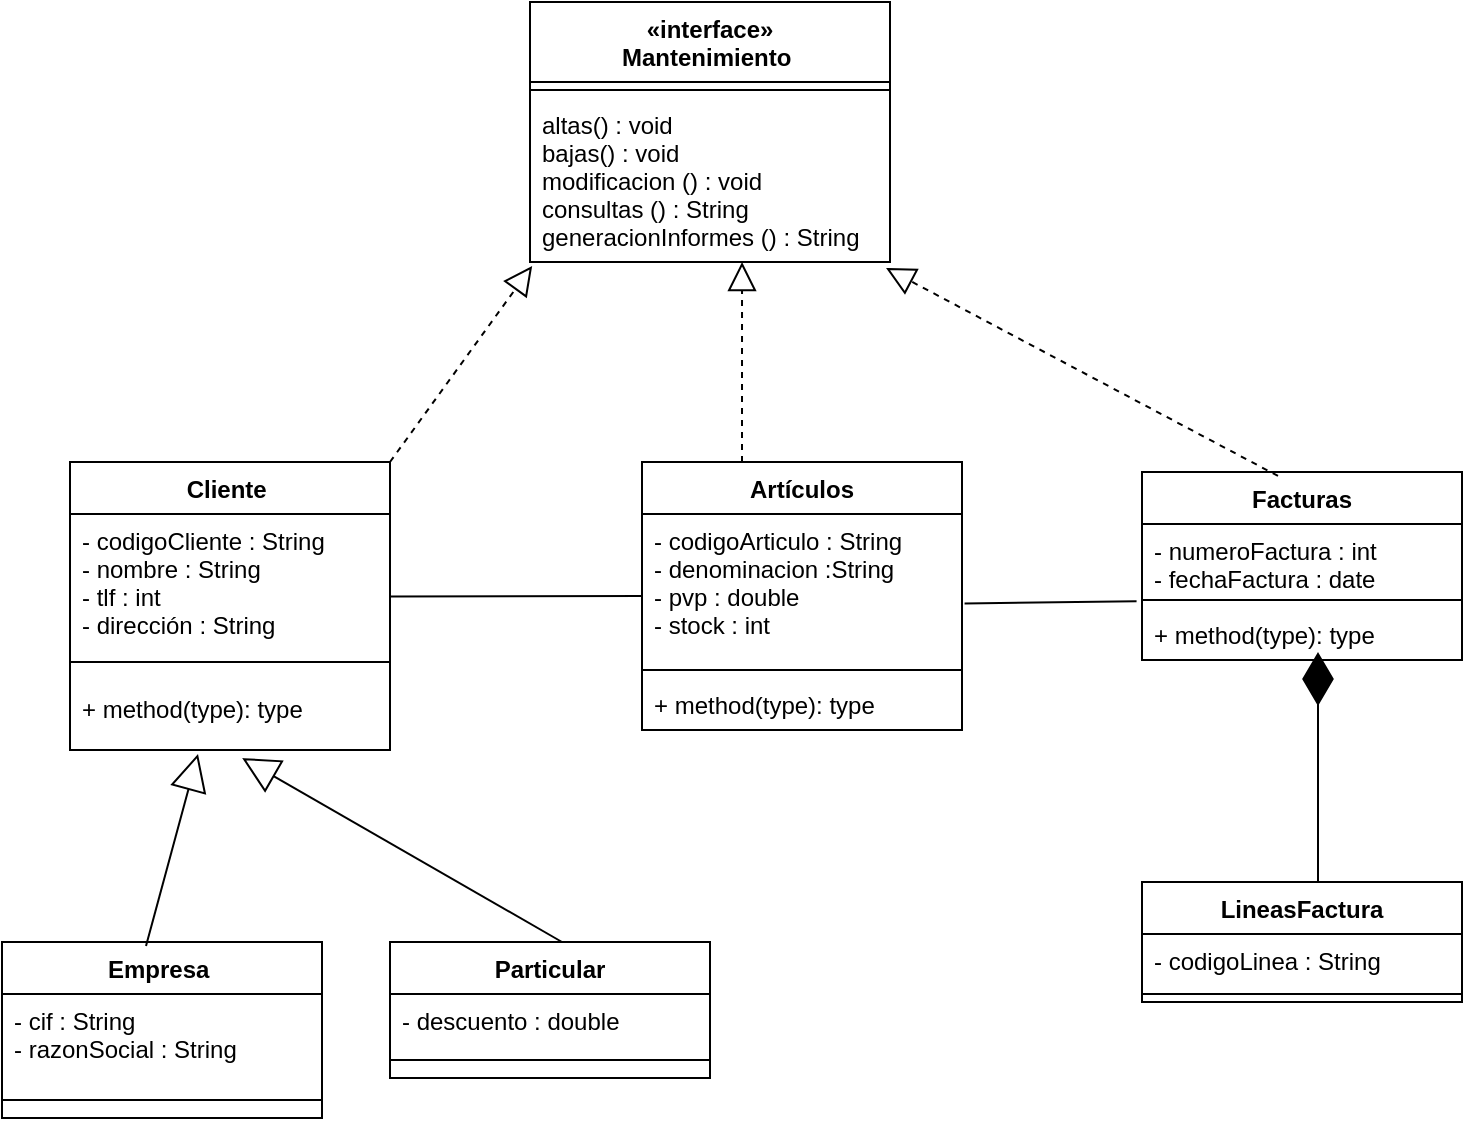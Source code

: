 <mxfile version="16.5.1" type="device"><diagram id="C5RBs43oDa-KdzZeNtuy" name="Page-1"><mxGraphModel dx="1021" dy="651" grid="1" gridSize="10" guides="1" tooltips="1" connect="1" arrows="1" fold="1" page="1" pageScale="1" pageWidth="827" pageHeight="1169" math="0" shadow="0"><root><mxCell id="WIyWlLk6GJQsqaUBKTNV-0"/><mxCell id="WIyWlLk6GJQsqaUBKTNV-1" parent="WIyWlLk6GJQsqaUBKTNV-0"/><mxCell id="FZxBAbSwlNdC_R8xn5eC-5" value="Cliente " style="swimlane;fontStyle=1;align=center;verticalAlign=top;childLayout=stackLayout;horizontal=1;startSize=26;horizontalStack=0;resizeParent=1;resizeParentMax=0;resizeLast=0;collapsible=1;marginBottom=0;" vertex="1" parent="WIyWlLk6GJQsqaUBKTNV-1"><mxGeometry x="94" y="250" width="160" height="144" as="geometry"/></mxCell><mxCell id="FZxBAbSwlNdC_R8xn5eC-6" value="- codigoCliente : String&#10;- nombre : String&#10;- tlf : int&#10;- dirección : String" style="text;strokeColor=none;fillColor=none;align=left;verticalAlign=top;spacingLeft=4;spacingRight=4;overflow=hidden;rotatable=0;points=[[0,0.5],[1,0.5]];portConstraint=eastwest;" vertex="1" parent="FZxBAbSwlNdC_R8xn5eC-5"><mxGeometry y="26" width="160" height="64" as="geometry"/></mxCell><mxCell id="FZxBAbSwlNdC_R8xn5eC-7" value="" style="line;strokeWidth=1;fillColor=none;align=left;verticalAlign=middle;spacingTop=-1;spacingLeft=3;spacingRight=3;rotatable=0;labelPosition=right;points=[];portConstraint=eastwest;" vertex="1" parent="FZxBAbSwlNdC_R8xn5eC-5"><mxGeometry y="90" width="160" height="20" as="geometry"/></mxCell><mxCell id="FZxBAbSwlNdC_R8xn5eC-8" value="+ method(type): type" style="text;strokeColor=none;fillColor=none;align=left;verticalAlign=top;spacingLeft=4;spacingRight=4;overflow=hidden;rotatable=0;points=[[0,0.5],[1,0.5]];portConstraint=eastwest;" vertex="1" parent="FZxBAbSwlNdC_R8xn5eC-5"><mxGeometry y="110" width="160" height="34" as="geometry"/></mxCell><mxCell id="FZxBAbSwlNdC_R8xn5eC-18" value="Artículos" style="swimlane;fontStyle=1;align=center;verticalAlign=top;childLayout=stackLayout;horizontal=1;startSize=26;horizontalStack=0;resizeParent=1;resizeParentMax=0;resizeLast=0;collapsible=1;marginBottom=0;" vertex="1" parent="WIyWlLk6GJQsqaUBKTNV-1"><mxGeometry x="380" y="250" width="160" height="134" as="geometry"/></mxCell><mxCell id="FZxBAbSwlNdC_R8xn5eC-19" value="- codigoArticulo : String&#10;- denominacion :String&#10;- pvp : double&#10;- stock : int" style="text;strokeColor=none;fillColor=none;align=left;verticalAlign=top;spacingLeft=4;spacingRight=4;overflow=hidden;rotatable=0;points=[[0,0.5],[1,0.5]];portConstraint=eastwest;" vertex="1" parent="FZxBAbSwlNdC_R8xn5eC-18"><mxGeometry y="26" width="160" height="74" as="geometry"/></mxCell><mxCell id="FZxBAbSwlNdC_R8xn5eC-20" value="" style="line;strokeWidth=1;fillColor=none;align=left;verticalAlign=middle;spacingTop=-1;spacingLeft=3;spacingRight=3;rotatable=0;labelPosition=right;points=[];portConstraint=eastwest;" vertex="1" parent="FZxBAbSwlNdC_R8xn5eC-18"><mxGeometry y="100" width="160" height="8" as="geometry"/></mxCell><mxCell id="FZxBAbSwlNdC_R8xn5eC-21" value="+ method(type): type" style="text;strokeColor=none;fillColor=none;align=left;verticalAlign=top;spacingLeft=4;spacingRight=4;overflow=hidden;rotatable=0;points=[[0,0.5],[1,0.5]];portConstraint=eastwest;" vertex="1" parent="FZxBAbSwlNdC_R8xn5eC-18"><mxGeometry y="108" width="160" height="26" as="geometry"/></mxCell><mxCell id="FZxBAbSwlNdC_R8xn5eC-22" value="Facturas" style="swimlane;fontStyle=1;align=center;verticalAlign=top;childLayout=stackLayout;horizontal=1;startSize=26;horizontalStack=0;resizeParent=1;resizeParentMax=0;resizeLast=0;collapsible=1;marginBottom=0;" vertex="1" parent="WIyWlLk6GJQsqaUBKTNV-1"><mxGeometry x="630" y="255" width="160" height="94" as="geometry"/></mxCell><mxCell id="FZxBAbSwlNdC_R8xn5eC-23" value="- numeroFactura : int &#10;- fechaFactura : date" style="text;strokeColor=none;fillColor=none;align=left;verticalAlign=top;spacingLeft=4;spacingRight=4;overflow=hidden;rotatable=0;points=[[0,0.5],[1,0.5]];portConstraint=eastwest;" vertex="1" parent="FZxBAbSwlNdC_R8xn5eC-22"><mxGeometry y="26" width="160" height="34" as="geometry"/></mxCell><mxCell id="FZxBAbSwlNdC_R8xn5eC-24" value="" style="line;strokeWidth=1;fillColor=none;align=left;verticalAlign=middle;spacingTop=-1;spacingLeft=3;spacingRight=3;rotatable=0;labelPosition=right;points=[];portConstraint=eastwest;" vertex="1" parent="FZxBAbSwlNdC_R8xn5eC-22"><mxGeometry y="60" width="160" height="8" as="geometry"/></mxCell><mxCell id="FZxBAbSwlNdC_R8xn5eC-25" value="+ method(type): type" style="text;strokeColor=none;fillColor=none;align=left;verticalAlign=top;spacingLeft=4;spacingRight=4;overflow=hidden;rotatable=0;points=[[0,0.5],[1,0.5]];portConstraint=eastwest;" vertex="1" parent="FZxBAbSwlNdC_R8xn5eC-22"><mxGeometry y="68" width="160" height="26" as="geometry"/></mxCell><mxCell id="FZxBAbSwlNdC_R8xn5eC-30" value="Empresa " style="swimlane;fontStyle=1;align=center;verticalAlign=top;childLayout=stackLayout;horizontal=1;startSize=26;horizontalStack=0;resizeParent=1;resizeParentMax=0;resizeLast=0;collapsible=1;marginBottom=0;" vertex="1" parent="WIyWlLk6GJQsqaUBKTNV-1"><mxGeometry x="60" y="490" width="160" height="88" as="geometry"/></mxCell><mxCell id="FZxBAbSwlNdC_R8xn5eC-31" value="- cif : String&#10;- razonSocial : String" style="text;strokeColor=none;fillColor=none;align=left;verticalAlign=top;spacingLeft=4;spacingRight=4;overflow=hidden;rotatable=0;points=[[0,0.5],[1,0.5]];portConstraint=eastwest;" vertex="1" parent="FZxBAbSwlNdC_R8xn5eC-30"><mxGeometry y="26" width="160" height="44" as="geometry"/></mxCell><mxCell id="FZxBAbSwlNdC_R8xn5eC-32" value="" style="line;strokeWidth=1;fillColor=none;align=left;verticalAlign=middle;spacingTop=-1;spacingLeft=3;spacingRight=3;rotatable=0;labelPosition=right;points=[];portConstraint=eastwest;" vertex="1" parent="FZxBAbSwlNdC_R8xn5eC-30"><mxGeometry y="70" width="160" height="18" as="geometry"/></mxCell><mxCell id="FZxBAbSwlNdC_R8xn5eC-34" value="Particular" style="swimlane;fontStyle=1;align=center;verticalAlign=top;childLayout=stackLayout;horizontal=1;startSize=26;horizontalStack=0;resizeParent=1;resizeParentMax=0;resizeLast=0;collapsible=1;marginBottom=0;" vertex="1" parent="WIyWlLk6GJQsqaUBKTNV-1"><mxGeometry x="254" y="490" width="160" height="68" as="geometry"/></mxCell><mxCell id="FZxBAbSwlNdC_R8xn5eC-35" value="- descuento : double" style="text;strokeColor=none;fillColor=none;align=left;verticalAlign=top;spacingLeft=4;spacingRight=4;overflow=hidden;rotatable=0;points=[[0,0.5],[1,0.5]];portConstraint=eastwest;" vertex="1" parent="FZxBAbSwlNdC_R8xn5eC-34"><mxGeometry y="26" width="160" height="24" as="geometry"/></mxCell><mxCell id="FZxBAbSwlNdC_R8xn5eC-36" value="" style="line;strokeWidth=1;fillColor=none;align=left;verticalAlign=middle;spacingTop=-1;spacingLeft=3;spacingRight=3;rotatable=0;labelPosition=right;points=[];portConstraint=eastwest;" vertex="1" parent="FZxBAbSwlNdC_R8xn5eC-34"><mxGeometry y="50" width="160" height="18" as="geometry"/></mxCell><mxCell id="FZxBAbSwlNdC_R8xn5eC-38" value="" style="endArrow=block;endSize=16;endFill=0;html=1;rounded=0;entryX=0.538;entryY=1.118;entryDx=0;entryDy=0;entryPerimeter=0;" edge="1" parent="WIyWlLk6GJQsqaUBKTNV-1" target="FZxBAbSwlNdC_R8xn5eC-8"><mxGeometry width="160" relative="1" as="geometry"><mxPoint x="340" y="490" as="sourcePoint"/><mxPoint x="490" y="490" as="targetPoint"/></mxGeometry></mxCell><mxCell id="FZxBAbSwlNdC_R8xn5eC-43" value="" style="endArrow=block;endSize=16;endFill=0;html=1;rounded=0;exitX=0.45;exitY=0.023;exitDx=0;exitDy=0;exitPerimeter=0;entryX=0.4;entryY=1.059;entryDx=0;entryDy=0;entryPerimeter=0;" edge="1" parent="WIyWlLk6GJQsqaUBKTNV-1" source="FZxBAbSwlNdC_R8xn5eC-30" target="FZxBAbSwlNdC_R8xn5eC-8"><mxGeometry width="160" relative="1" as="geometry"><mxPoint x="330" y="490" as="sourcePoint"/><mxPoint x="490" y="490" as="targetPoint"/></mxGeometry></mxCell><mxCell id="FZxBAbSwlNdC_R8xn5eC-49" value="«interface»&#10;Mantenimiento " style="swimlane;fontStyle=1;align=center;verticalAlign=top;childLayout=stackLayout;horizontal=1;startSize=40;horizontalStack=0;resizeParent=1;resizeParentMax=0;resizeLast=0;collapsible=1;marginBottom=0;" vertex="1" parent="WIyWlLk6GJQsqaUBKTNV-1"><mxGeometry x="324" y="20" width="180" height="130" as="geometry"/></mxCell><mxCell id="FZxBAbSwlNdC_R8xn5eC-51" value="" style="line;strokeWidth=1;fillColor=none;align=left;verticalAlign=middle;spacingTop=-1;spacingLeft=3;spacingRight=3;rotatable=0;labelPosition=right;points=[];portConstraint=eastwest;" vertex="1" parent="FZxBAbSwlNdC_R8xn5eC-49"><mxGeometry y="40" width="180" height="8" as="geometry"/></mxCell><mxCell id="FZxBAbSwlNdC_R8xn5eC-52" value="altas() : void &#10;bajas() : void&#10;modificacion () : void&#10;consultas () : String &#10;generacionInformes () : String" style="text;strokeColor=none;fillColor=none;align=left;verticalAlign=top;spacingLeft=4;spacingRight=4;overflow=hidden;rotatable=0;points=[[0,0.5],[1,0.5]];portConstraint=eastwest;" vertex="1" parent="FZxBAbSwlNdC_R8xn5eC-49"><mxGeometry y="48" width="180" height="82" as="geometry"/></mxCell><mxCell id="FZxBAbSwlNdC_R8xn5eC-55" value="LineasFactura" style="swimlane;fontStyle=1;align=center;verticalAlign=top;childLayout=stackLayout;horizontal=1;startSize=26;horizontalStack=0;resizeParent=1;resizeParentMax=0;resizeLast=0;collapsible=1;marginBottom=0;" vertex="1" parent="WIyWlLk6GJQsqaUBKTNV-1"><mxGeometry x="630" y="460" width="160" height="60" as="geometry"/></mxCell><mxCell id="FZxBAbSwlNdC_R8xn5eC-56" value="- codigoLinea : String" style="text;strokeColor=none;fillColor=none;align=left;verticalAlign=top;spacingLeft=4;spacingRight=4;overflow=hidden;rotatable=0;points=[[0,0.5],[1,0.5]];portConstraint=eastwest;" vertex="1" parent="FZxBAbSwlNdC_R8xn5eC-55"><mxGeometry y="26" width="160" height="26" as="geometry"/></mxCell><mxCell id="FZxBAbSwlNdC_R8xn5eC-57" value="" style="line;strokeWidth=1;fillColor=none;align=left;verticalAlign=middle;spacingTop=-1;spacingLeft=3;spacingRight=3;rotatable=0;labelPosition=right;points=[];portConstraint=eastwest;" vertex="1" parent="FZxBAbSwlNdC_R8xn5eC-55"><mxGeometry y="52" width="160" height="8" as="geometry"/></mxCell><mxCell id="FZxBAbSwlNdC_R8xn5eC-62" value="" style="endArrow=diamondThin;endFill=1;endSize=24;html=1;rounded=0;entryX=0.55;entryY=0.846;entryDx=0;entryDy=0;entryPerimeter=0;exitX=0.55;exitY=0;exitDx=0;exitDy=0;exitPerimeter=0;" edge="1" parent="WIyWlLk6GJQsqaUBKTNV-1" source="FZxBAbSwlNdC_R8xn5eC-55" target="FZxBAbSwlNdC_R8xn5eC-25"><mxGeometry width="160" relative="1" as="geometry"><mxPoint x="350" y="340" as="sourcePoint"/><mxPoint x="510" y="340" as="targetPoint"/></mxGeometry></mxCell><mxCell id="FZxBAbSwlNdC_R8xn5eC-63" value="" style="endArrow=block;dashed=1;endFill=0;endSize=12;html=1;rounded=0;entryX=0.006;entryY=1.024;entryDx=0;entryDy=0;entryPerimeter=0;exitX=1;exitY=0;exitDx=0;exitDy=0;" edge="1" parent="WIyWlLk6GJQsqaUBKTNV-1" source="FZxBAbSwlNdC_R8xn5eC-5" target="FZxBAbSwlNdC_R8xn5eC-52"><mxGeometry width="160" relative="1" as="geometry"><mxPoint x="350" y="240" as="sourcePoint"/><mxPoint x="510" y="240" as="targetPoint"/></mxGeometry></mxCell><mxCell id="FZxBAbSwlNdC_R8xn5eC-64" value="" style="endArrow=block;dashed=1;endFill=0;endSize=12;html=1;rounded=0;entryX=0.589;entryY=1;entryDx=0;entryDy=0;entryPerimeter=0;" edge="1" parent="WIyWlLk6GJQsqaUBKTNV-1" target="FZxBAbSwlNdC_R8xn5eC-52"><mxGeometry width="160" relative="1" as="geometry"><mxPoint x="430" y="250" as="sourcePoint"/><mxPoint x="400.96" y="160.984" as="targetPoint"/></mxGeometry></mxCell><mxCell id="FZxBAbSwlNdC_R8xn5eC-65" value="" style="endArrow=block;dashed=1;endFill=0;endSize=12;html=1;rounded=0;entryX=0.989;entryY=1.037;entryDx=0;entryDy=0;entryPerimeter=0;exitX=0.425;exitY=0.021;exitDx=0;exitDy=0;exitPerimeter=0;" edge="1" parent="WIyWlLk6GJQsqaUBKTNV-1" source="FZxBAbSwlNdC_R8xn5eC-22" target="FZxBAbSwlNdC_R8xn5eC-52"><mxGeometry width="160" relative="1" as="geometry"><mxPoint x="274" y="270" as="sourcePoint"/><mxPoint x="410.96" y="170.984" as="targetPoint"/></mxGeometry></mxCell><mxCell id="FZxBAbSwlNdC_R8xn5eC-69" value="" style="endArrow=none;html=1;rounded=0;exitX=1.002;exitY=0.644;exitDx=0;exitDy=0;exitPerimeter=0;" edge="1" parent="WIyWlLk6GJQsqaUBKTNV-1" source="FZxBAbSwlNdC_R8xn5eC-6"><mxGeometry width="50" height="50" relative="1" as="geometry"><mxPoint x="360" y="380" as="sourcePoint"/><mxPoint x="380" y="317" as="targetPoint"/></mxGeometry></mxCell><mxCell id="FZxBAbSwlNdC_R8xn5eC-70" value="" style="endArrow=none;html=1;rounded=0;entryX=-0.017;entryY=-0.131;entryDx=0;entryDy=0;entryPerimeter=0;exitX=1.008;exitY=0.605;exitDx=0;exitDy=0;exitPerimeter=0;" edge="1" parent="WIyWlLk6GJQsqaUBKTNV-1" source="FZxBAbSwlNdC_R8xn5eC-19" target="FZxBAbSwlNdC_R8xn5eC-25"><mxGeometry width="50" height="50" relative="1" as="geometry"><mxPoint x="360" y="380" as="sourcePoint"/><mxPoint x="410" y="330" as="targetPoint"/></mxGeometry></mxCell></root></mxGraphModel></diagram></mxfile>